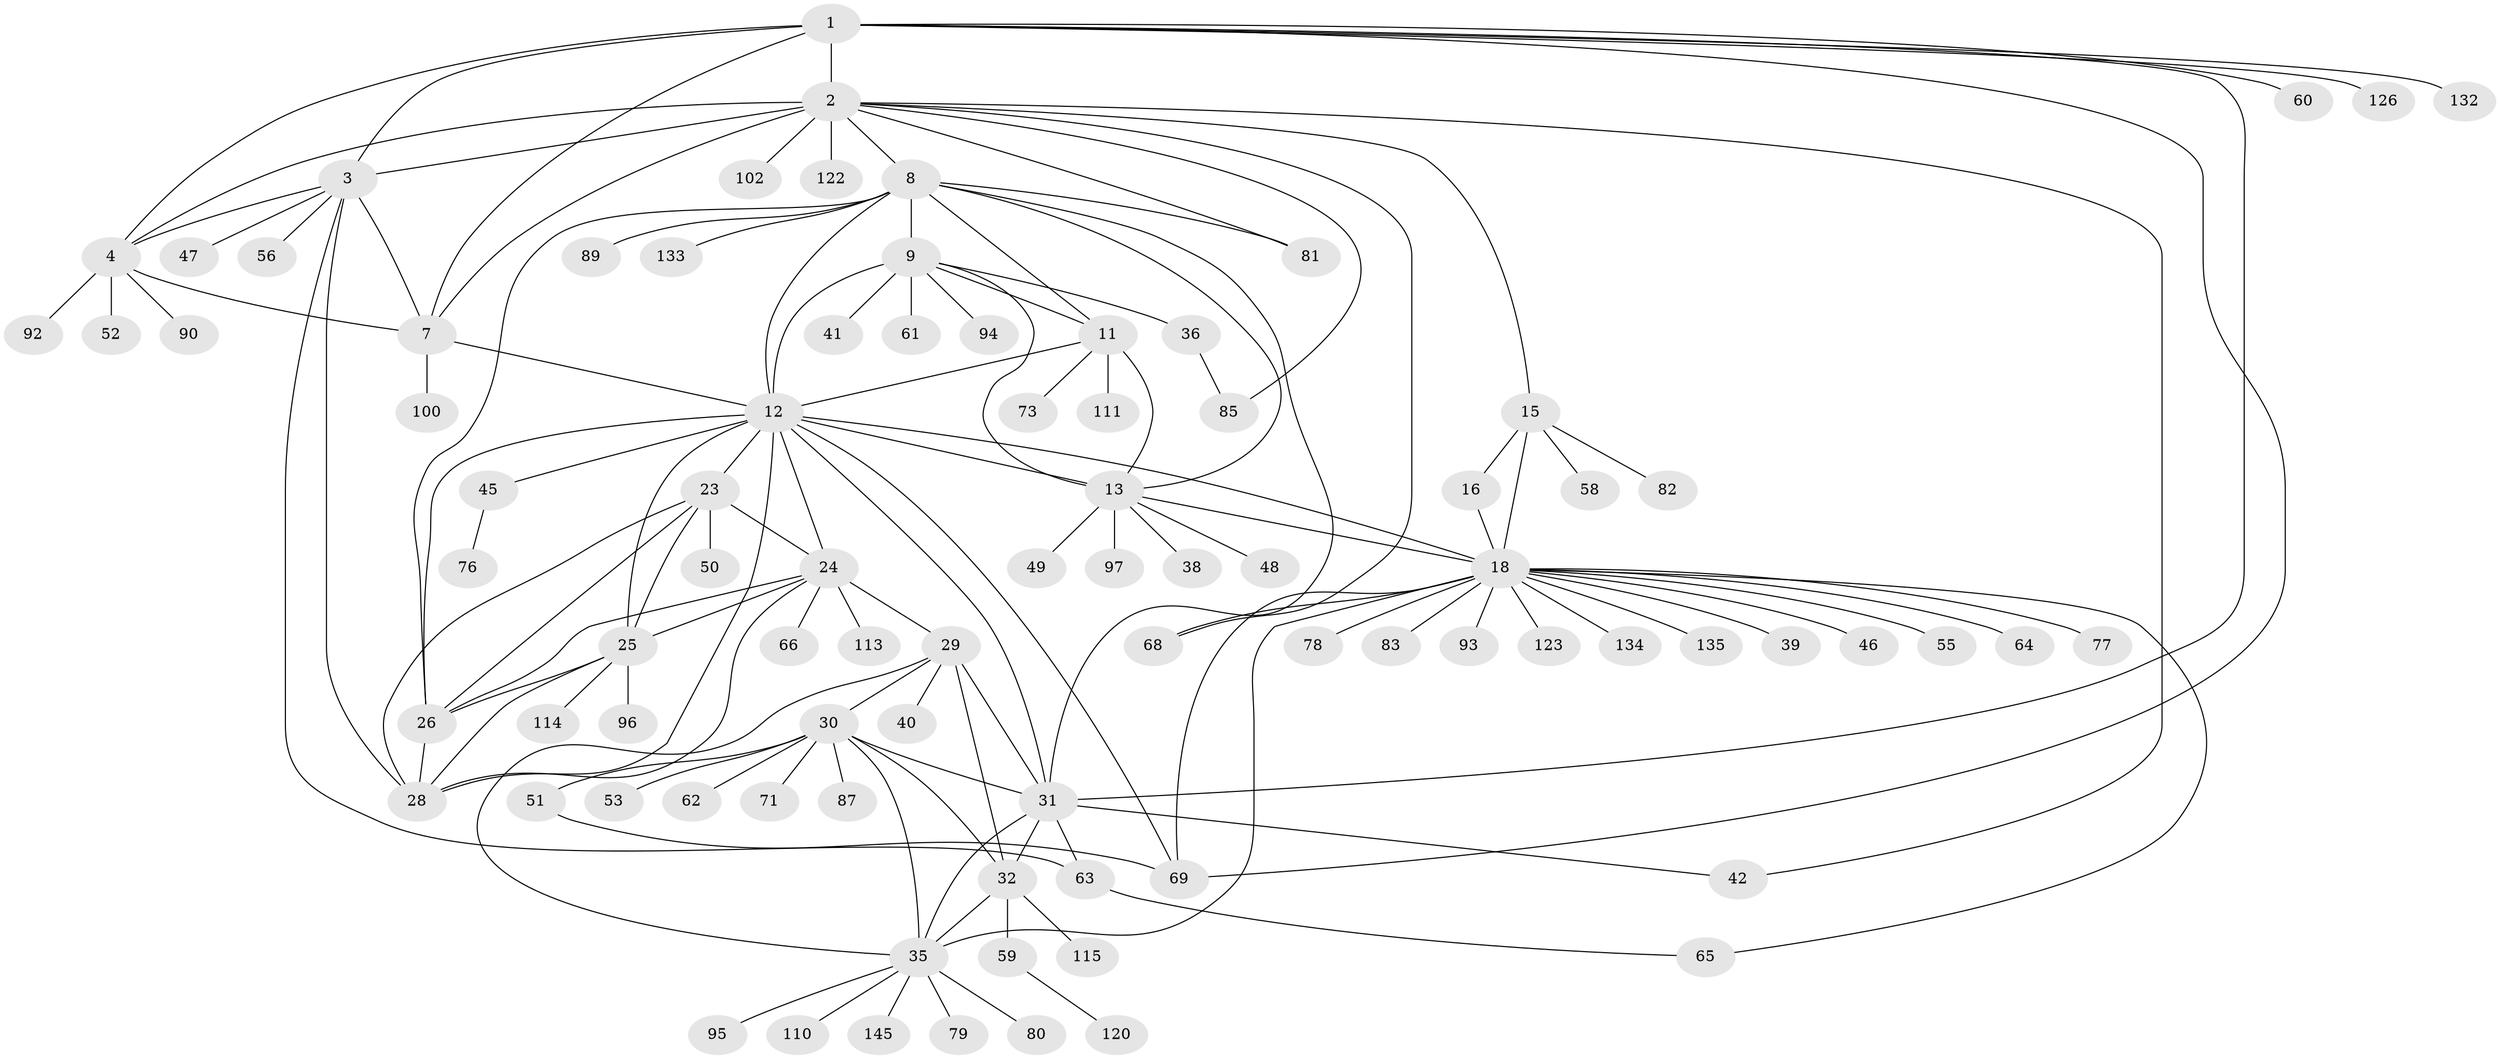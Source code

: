 // original degree distribution, {11: 0.041379310344827586, 15: 0.006896551724137931, 8: 0.08275862068965517, 10: 0.027586206896551724, 12: 0.013793103448275862, 9: 0.027586206896551724, 6: 0.034482758620689655, 13: 0.006896551724137931, 7: 0.006896551724137931, 3: 0.05517241379310345, 1: 0.5448275862068965, 2: 0.14482758620689656, 4: 0.006896551724137931}
// Generated by graph-tools (version 1.1) at 2025/19/03/04/25 18:19:40]
// undirected, 87 vertices, 133 edges
graph export_dot {
graph [start="1"]
  node [color=gray90,style=filled];
  1;
  2 [super="+74"];
  3 [super="+6"];
  4 [super="+75+5+130+117+140"];
  7;
  8;
  9 [super="+10"];
  11;
  12 [super="+141+14+22"];
  13;
  15 [super="+19+44"];
  16 [super="+17"];
  18 [super="+20+43"];
  23 [super="+37+101+119+57"];
  24 [super="+67+27"];
  25;
  26 [super="+116+144+131+103"];
  28 [super="+139"];
  29 [super="+34"];
  30;
  31 [super="+88+33"];
  32;
  35;
  36 [super="+72"];
  38 [super="+104"];
  39;
  40;
  41;
  42;
  45;
  46;
  47;
  48;
  49;
  50;
  51;
  52;
  53;
  55;
  56;
  58;
  59;
  60;
  61;
  62 [super="+129"];
  63;
  64;
  65;
  66;
  68;
  69 [super="+86"];
  71;
  73;
  76;
  77;
  78;
  79;
  80;
  81;
  82 [super="+106"];
  83;
  85;
  87;
  89 [super="+109+108"];
  90;
  92;
  93;
  94;
  95;
  96;
  97;
  100;
  102;
  110;
  111;
  113 [super="+142"];
  114;
  115 [super="+136"];
  120;
  122;
  123;
  126;
  132;
  133;
  134;
  135;
  145;
  1 -- 2;
  1 -- 3 [weight=2];
  1 -- 4 [weight=2];
  1 -- 7;
  1 -- 31;
  1 -- 60;
  1 -- 69;
  1 -- 126;
  1 -- 132;
  2 -- 3 [weight=2];
  2 -- 4 [weight=2];
  2 -- 7;
  2 -- 8;
  2 -- 15;
  2 -- 42;
  2 -- 68;
  2 -- 81;
  2 -- 85;
  2 -- 102;
  2 -- 122;
  3 -- 4 [weight=4];
  3 -- 7 [weight=2];
  3 -- 28;
  3 -- 63;
  3 -- 56;
  3 -- 47;
  4 -- 7 [weight=2];
  4 -- 92;
  4 -- 52;
  4 -- 90;
  7 -- 100;
  7 -- 12;
  8 -- 9 [weight=2];
  8 -- 11;
  8 -- 12 [weight=2];
  8 -- 13;
  8 -- 81;
  8 -- 89;
  8 -- 133;
  8 -- 31;
  8 -- 26;
  9 -- 11 [weight=2];
  9 -- 12 [weight=4];
  9 -- 13 [weight=2];
  9 -- 41;
  9 -- 61;
  9 -- 94;
  9 -- 36;
  11 -- 12 [weight=2];
  11 -- 13;
  11 -- 73;
  11 -- 111;
  12 -- 13 [weight=2];
  12 -- 45;
  12 -- 69;
  12 -- 18 [weight=2];
  12 -- 23;
  12 -- 24 [weight=2];
  12 -- 25;
  12 -- 26;
  12 -- 28;
  12 -- 31;
  13 -- 38;
  13 -- 48;
  13 -- 49;
  13 -- 97;
  13 -- 18;
  15 -- 16 [weight=4];
  15 -- 18 [weight=6];
  15 -- 58;
  15 -- 82;
  16 -- 18 [weight=6];
  18 -- 39;
  18 -- 78;
  18 -- 135;
  18 -- 65;
  18 -- 35;
  18 -- 68;
  18 -- 69;
  18 -- 134;
  18 -- 83;
  18 -- 93;
  18 -- 64;
  18 -- 55;
  18 -- 123;
  18 -- 77;
  18 -- 46;
  23 -- 24 [weight=2];
  23 -- 25;
  23 -- 26;
  23 -- 28;
  23 -- 50;
  24 -- 25 [weight=2];
  24 -- 26 [weight=2];
  24 -- 28 [weight=2];
  24 -- 66;
  24 -- 113;
  24 -- 29;
  25 -- 26;
  25 -- 28;
  25 -- 96;
  25 -- 114;
  26 -- 28;
  29 -- 30 [weight=2];
  29 -- 31 [weight=4];
  29 -- 32 [weight=2];
  29 -- 35 [weight=2];
  29 -- 40;
  30 -- 31 [weight=2];
  30 -- 32;
  30 -- 35;
  30 -- 51;
  30 -- 53;
  30 -- 62;
  30 -- 71;
  30 -- 87;
  31 -- 32 [weight=2];
  31 -- 35 [weight=2];
  31 -- 63;
  31 -- 42;
  32 -- 35;
  32 -- 59;
  32 -- 115;
  35 -- 79;
  35 -- 80;
  35 -- 95;
  35 -- 110;
  35 -- 145;
  36 -- 85;
  45 -- 76;
  51 -- 69;
  59 -- 120;
  63 -- 65;
}
